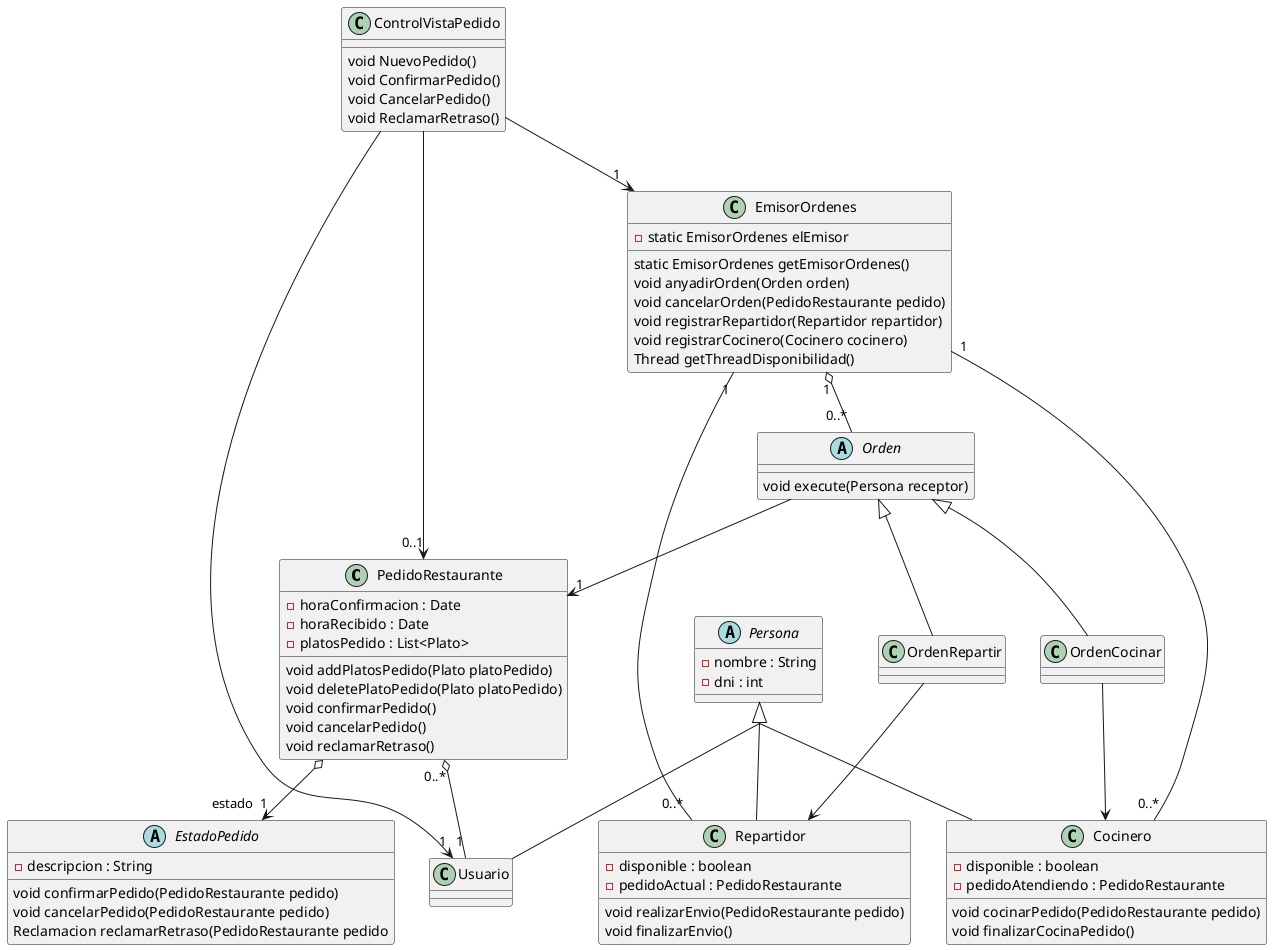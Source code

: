 @startuml
skinparam groupInheritance 3
class PedidoRestaurante{
    - horaConfirmacion : Date
    - horaRecibido : Date
    - platosPedido : List<Plato>
     void addPlatosPedido(Plato platoPedido)
     void deletePlatoPedido(Plato platoPedido)
     void confirmarPedido()
     void cancelarPedido()
     void reclamarRetraso()
}

abstract class EstadoPedido{
    - descripcion : String
    void confirmarPedido(PedidoRestaurante pedido)
    void cancelarPedido(PedidoRestaurante pedido)
    Reclamacion reclamarRetraso(PedidoRestaurante pedido
}

abstract class Persona{
    -  nombre : String
    -  dni : int

}

class Cocinero{
    - disponible : boolean
    - pedidoAtendiendo : PedidoRestaurante
    void cocinarPedido(PedidoRestaurante pedido)
    void finalizarCocinaPedido()
}
class Repartidor{
    - disponible : boolean
    - pedidoActual : PedidoRestaurante
    void realizarEnvio(PedidoRestaurante pedido)
    void finalizarEnvio()
}

class Usuario

Persona <|-- Cocinero
Persona <|-- Repartidor
Persona <|-- Usuario

abstract class Orden{
void execute(Persona receptor)
}
class OrdenCocinar
class OrdenRepartir

Orden <|-- OrdenCocinar
Orden <|-- OrdenRepartir

class EmisorOrdenes{
    - static EmisorOrdenes elEmisor
    static EmisorOrdenes getEmisorOrdenes()
    void anyadirOrden(Orden orden)
    void cancelarOrden(PedidoRestaurante pedido)
    void registrarRepartidor(Repartidor repartidor)
    void registrarCocinero(Cocinero cocinero)
    Thread getThreadDisponibilidad()
}

PedidoRestaurante o--> "estado  1" EstadoPedido
PedidoRestaurante "0..*" o-- "1" Usuario

EmisorOrdenes "1" -- "0..*" Repartidor
EmisorOrdenes "1" -- "0..*" Cocinero
EmisorOrdenes "1" o-- "0..*" Orden

class ControlVistaPedido{
void NuevoPedido()
void ConfirmarPedido()
void CancelarPedido()
void ReclamarRetraso()
}
ControlVistaPedido  --> "0..1" PedidoRestaurante
ControlVistaPedido --> "1" Usuario
ControlVistaPedido --> "1" EmisorOrdenes
Orden --> "1" PedidoRestaurante
OrdenRepartir --> Repartidor
OrdenCocinar --> Cocinero
@enduml